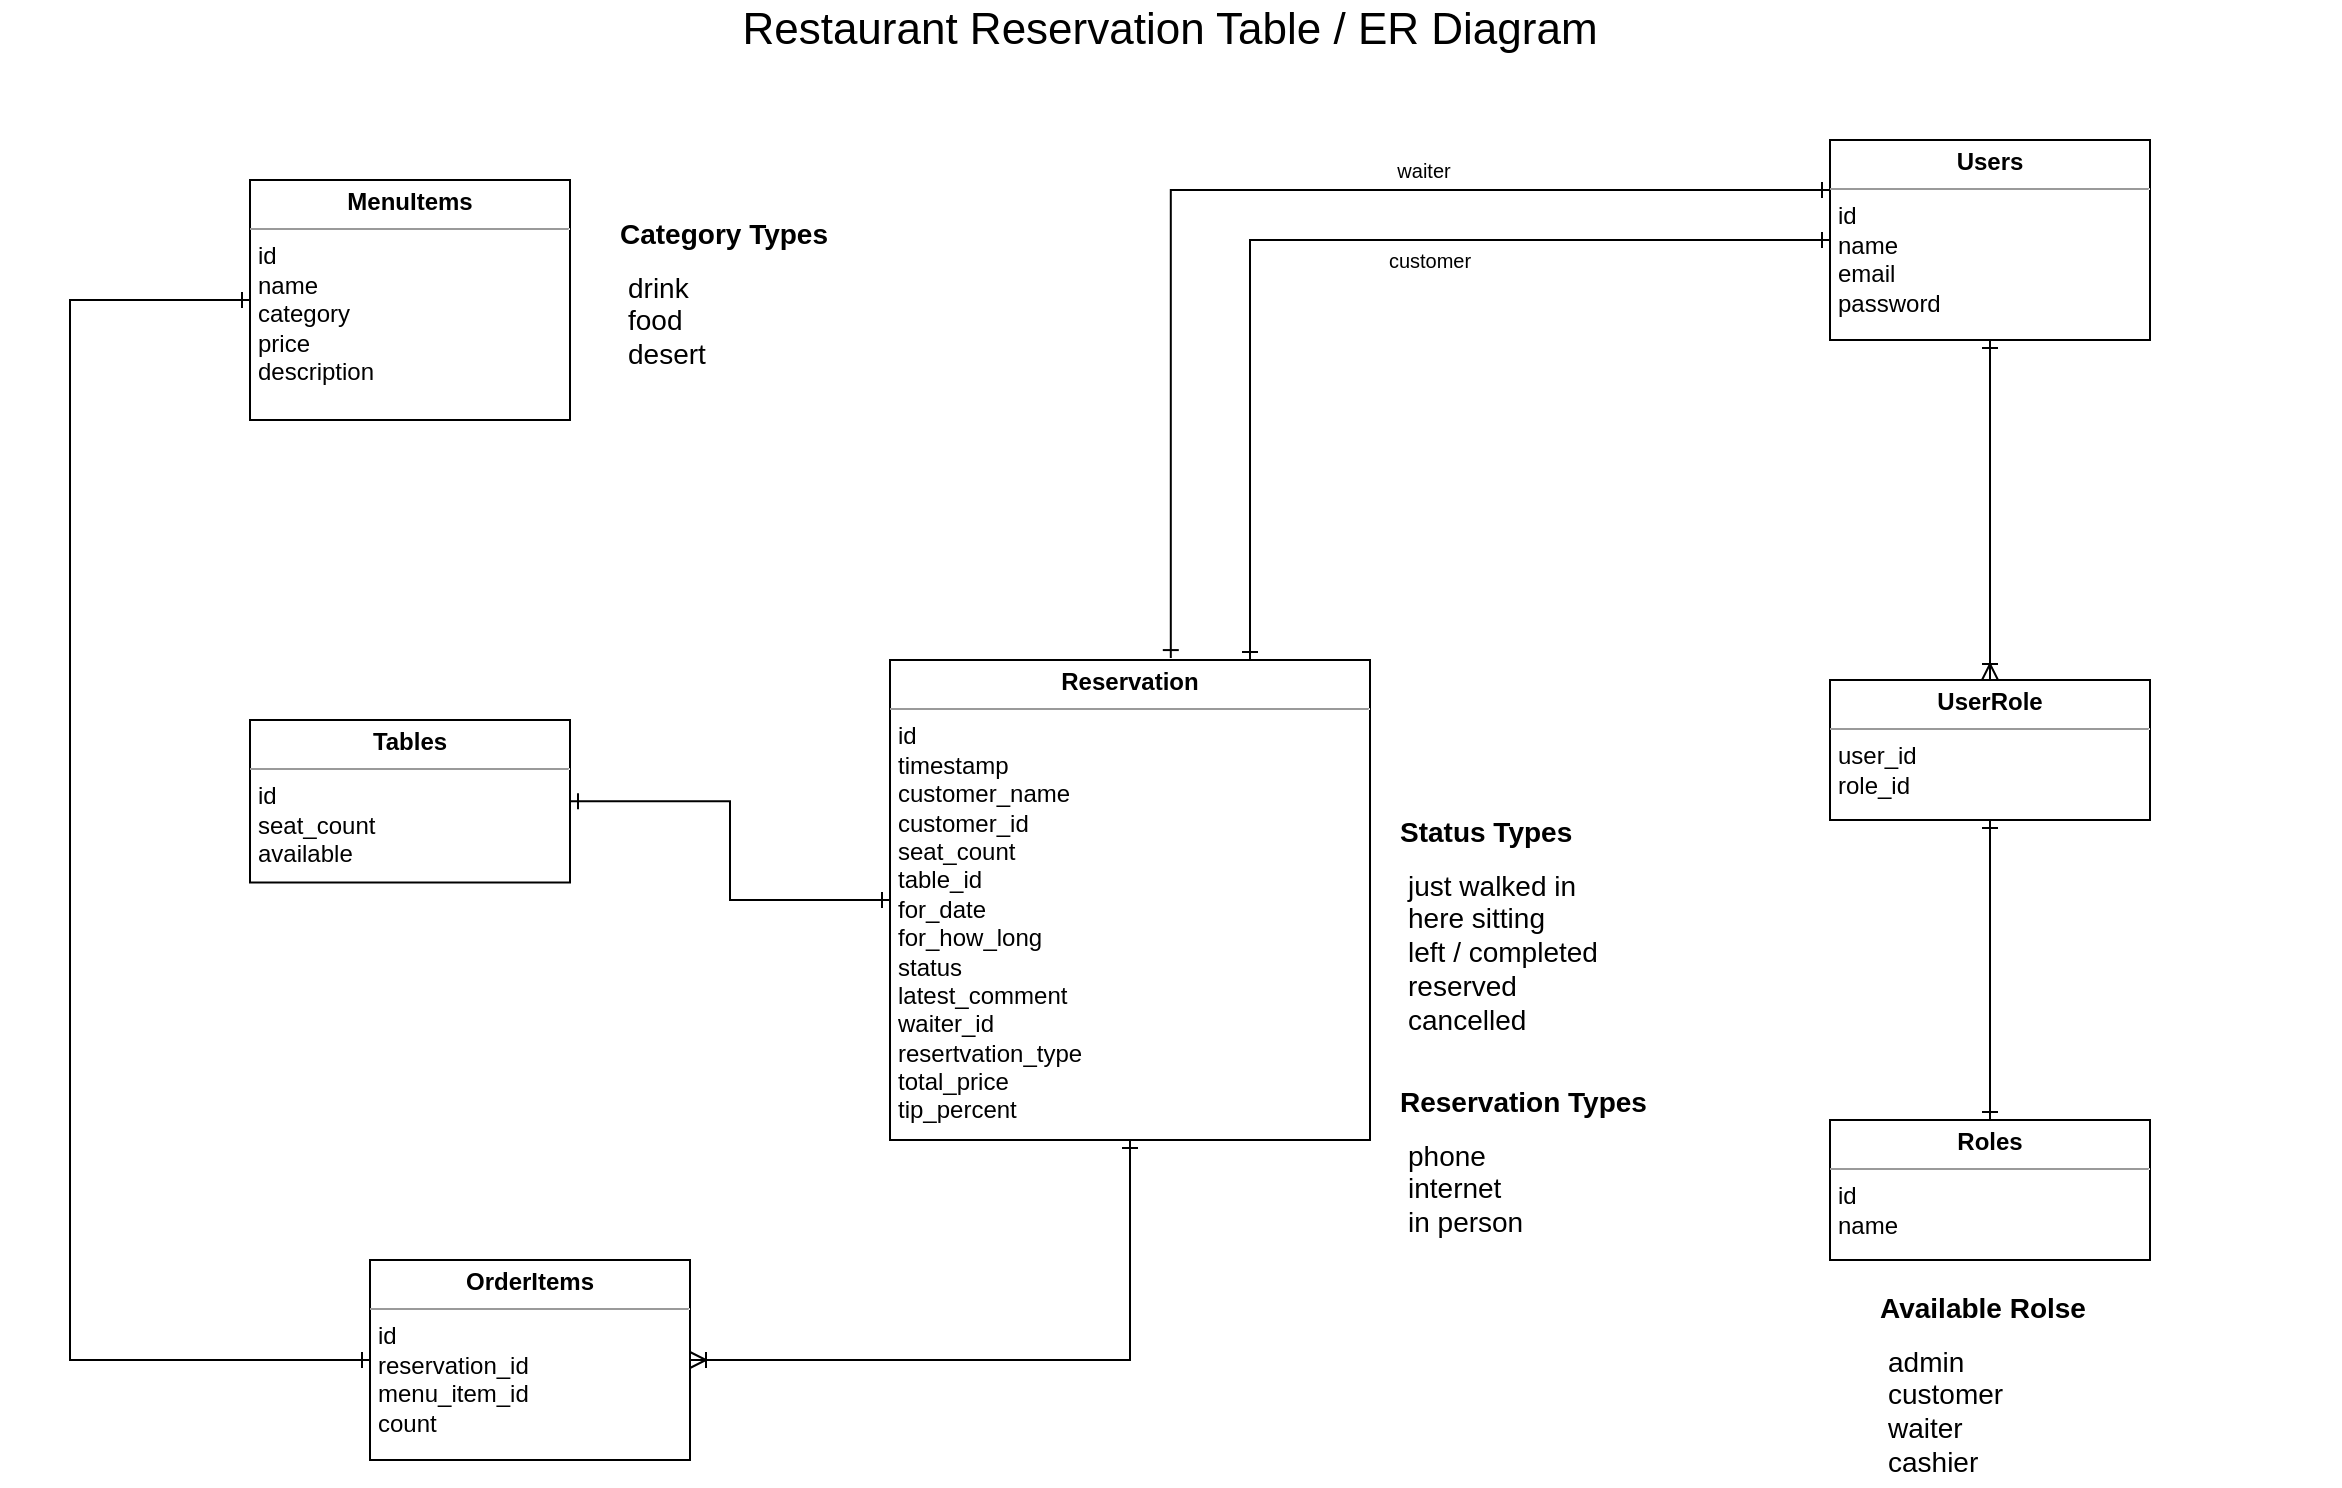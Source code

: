 <mxfile version="20.8.16" type="device"><diagram name="Page-1" id="G5EX8Vy-Cbu-R1nyykUL"><mxGraphModel dx="1974" dy="1204" grid="1" gridSize="10" guides="1" tooltips="1" connect="1" arrows="1" fold="1" page="1" pageScale="1" pageWidth="3300" pageHeight="4681" background="#FFFFFF" math="0" shadow="0"><root><mxCell id="0"/><mxCell id="1" parent="0"/><mxCell id="goD7f1i-W1BPPLskCMS5-74" value="&lt;font style=&quot;font-size: 22px;&quot;&gt;Restaurant Reservation Table / ER Diagram&lt;/font&gt;" style="text;html=1;strokeColor=none;fillColor=none;align=center;verticalAlign=middle;whiteSpace=wrap;rounded=0;fontSize=16;" parent="1" vertex="1"><mxGeometry x="35" y="70" width="1170" height="30" as="geometry"/></mxCell><mxCell id="goD7f1i-W1BPPLskCMS5-76" value="&lt;p style=&quot;margin:0px;margin-top:4px;text-align:center;&quot;&gt;&lt;b&gt;MenuItems&lt;/b&gt;&lt;/p&gt;&lt;hr size=&quot;1&quot;&gt;&lt;p style=&quot;margin:0px;margin-left:4px;&quot;&gt;id&lt;/p&gt;&lt;p style=&quot;margin:0px;margin-left:4px;&quot;&gt;name&lt;/p&gt;&lt;p style=&quot;margin:0px;margin-left:4px;&quot;&gt;category&lt;/p&gt;&lt;p style=&quot;margin:0px;margin-left:4px;&quot;&gt;price&lt;/p&gt;&lt;p style=&quot;margin:0px;margin-left:4px;&quot;&gt;description&lt;/p&gt;&lt;p style=&quot;margin:0px;margin-left:4px;&quot;&gt;&lt;br&gt;&lt;/p&gt;&lt;p style=&quot;margin:0px;margin-left:4px;&quot;&gt;&lt;br&gt;&lt;/p&gt;&lt;p style=&quot;margin:0px;margin-left:4px;&quot;&gt;&lt;br&gt;&lt;/p&gt;&lt;p style=&quot;margin:0px;margin-left:4px;&quot;&gt;&lt;br&gt;&lt;/p&gt;&lt;p style=&quot;margin:0px;margin-left:4px;&quot;&gt;&lt;br&gt;&lt;/p&gt;&lt;p style=&quot;margin:0px;margin-left:4px;&quot;&gt;&lt;br&gt;&lt;/p&gt;&lt;hr size=&quot;1&quot;&gt;&lt;p style=&quot;margin:0px;margin-left:4px;&quot;&gt;&lt;br&gt;&lt;/p&gt;&lt;p style=&quot;margin:0px;margin-left:4px;&quot;&gt;&lt;br&gt;&lt;/p&gt;&lt;p style=&quot;margin:0px;margin-left:4px;&quot;&gt;&lt;br&gt;&lt;/p&gt;" style="verticalAlign=top;align=left;overflow=fill;fontSize=12;fontFamily=Helvetica;html=1;rounded=0;shadow=0;comic=0;labelBackgroundColor=none;strokeWidth=1" parent="1" vertex="1"><mxGeometry x="160" y="160" width="160" height="120" as="geometry"/></mxCell><mxCell id="goD7f1i-W1BPPLskCMS5-98" value="&lt;p style=&quot;margin:0px;margin-top:4px;text-align:center;&quot;&gt;&lt;b&gt;Tables&lt;/b&gt;&lt;/p&gt;&lt;hr size=&quot;1&quot;&gt;&lt;p style=&quot;margin:0px;margin-left:4px;&quot;&gt;id&lt;/p&gt;&lt;p style=&quot;margin:0px;margin-left:4px;&quot;&gt;seat_count&lt;/p&gt;&lt;p style=&quot;margin:0px;margin-left:4px;&quot;&gt;available&lt;/p&gt;&lt;p style=&quot;margin:0px;margin-left:4px;&quot;&gt;&lt;br&gt;&lt;/p&gt;&lt;p style=&quot;margin:0px;margin-left:4px;&quot;&gt;&lt;br&gt;&lt;/p&gt;&lt;p style=&quot;margin:0px;margin-left:4px;&quot;&gt;&lt;br&gt;&lt;/p&gt;&lt;p style=&quot;margin:0px;margin-left:4px;&quot;&gt;&lt;br&gt;&lt;/p&gt;&lt;p style=&quot;margin:0px;margin-left:4px;&quot;&gt;&lt;br&gt;&lt;/p&gt;&lt;p style=&quot;margin:0px;margin-left:4px;&quot;&gt;&lt;br&gt;&lt;/p&gt;&lt;p style=&quot;margin:0px;margin-left:4px;&quot;&gt;&lt;br&gt;&lt;/p&gt;&lt;hr size=&quot;1&quot;&gt;&lt;p style=&quot;margin:0px;margin-left:4px;&quot;&gt;&lt;br&gt;&lt;/p&gt;" style="verticalAlign=top;align=left;overflow=fill;fontSize=12;fontFamily=Helvetica;html=1;rounded=0;shadow=0;comic=0;labelBackgroundColor=none;strokeWidth=1" parent="1" vertex="1"><mxGeometry x="160" y="430" width="160" height="81.25" as="geometry"/></mxCell><mxCell id="goD7f1i-W1BPPLskCMS5-107" style="edgeStyle=orthogonalEdgeStyle;rounded=0;orthogonalLoop=1;jettySize=auto;html=1;exitX=0.585;exitY=-0.004;exitDx=0;exitDy=0;entryX=0;entryY=0.25;entryDx=0;entryDy=0;fontSize=14;startArrow=ERone;startFill=0;endArrow=ERone;endFill=0;exitPerimeter=0;" parent="1" source="goD7f1i-W1BPPLskCMS5-102" target="goD7f1i-W1BPPLskCMS5-79" edge="1"><mxGeometry relative="1" as="geometry"/></mxCell><mxCell id="goD7f1i-W1BPPLskCMS5-114" style="edgeStyle=orthogonalEdgeStyle;rounded=0;orthogonalLoop=1;jettySize=auto;html=1;fontSize=14;startArrow=ERone;startFill=0;endArrow=ERone;endFill=0;entryX=1;entryY=0.5;entryDx=0;entryDy=0;" parent="1" source="goD7f1i-W1BPPLskCMS5-102" target="goD7f1i-W1BPPLskCMS5-98" edge="1"><mxGeometry relative="1" as="geometry"><mxPoint x="340" y="450" as="targetPoint"/></mxGeometry></mxCell><mxCell id="goD7f1i-W1BPPLskCMS5-102" value="&lt;p style=&quot;margin:0px;margin-top:4px;text-align:center;&quot;&gt;&lt;b&gt;Reservation&lt;/b&gt;&lt;/p&gt;&lt;hr size=&quot;1&quot;&gt;&lt;p style=&quot;margin:0px;margin-left:4px;&quot;&gt;id&lt;/p&gt;&lt;p style=&quot;margin:0px;margin-left:4px;&quot;&gt;timestamp&lt;/p&gt;&lt;p style=&quot;margin:0px;margin-left:4px;&quot;&gt;customer_name&lt;/p&gt;&lt;p style=&quot;margin:0px;margin-left:4px;&quot;&gt;customer_id&lt;/p&gt;&lt;p style=&quot;margin:0px;margin-left:4px;&quot;&gt;seat_count&lt;/p&gt;&lt;p style=&quot;margin:0px;margin-left:4px;&quot;&gt;&lt;span style=&quot;background-color: initial;&quot;&gt;table_id&lt;/span&gt;&lt;br&gt;&lt;/p&gt;&lt;p style=&quot;margin:0px;margin-left:4px;&quot;&gt;for_date&lt;/p&gt;&lt;p style=&quot;margin:0px;margin-left:4px;&quot;&gt;for_how_long&lt;/p&gt;&lt;p style=&quot;margin:0px;margin-left:4px;&quot;&gt;status&lt;/p&gt;&lt;p style=&quot;margin:0px;margin-left:4px;&quot;&gt;latest_comment&lt;/p&gt;&lt;p style=&quot;margin:0px;margin-left:4px;&quot;&gt;waiter_id&lt;/p&gt;&lt;p style=&quot;margin:0px;margin-left:4px;&quot;&gt;resertvation_type&amp;nbsp;&lt;/p&gt;&lt;p style=&quot;margin:0px;margin-left:4px;&quot;&gt;total_price&lt;/p&gt;&lt;p style=&quot;margin:0px;margin-left:4px;&quot;&gt;tip_percent&lt;/p&gt;" style="verticalAlign=top;align=left;overflow=fill;fontSize=12;fontFamily=Helvetica;html=1;rounded=0;shadow=0;comic=0;labelBackgroundColor=none;strokeWidth=1" parent="1" vertex="1"><mxGeometry x="480" y="400" width="240" height="240" as="geometry"/></mxCell><mxCell id="goD7f1i-W1BPPLskCMS5-104" value="&lt;h1 style=&quot;font-size: 14px;&quot;&gt;&lt;font style=&quot;font-size: 14px;&quot;&gt;Status Types&lt;/font&gt;&lt;/h1&gt;&lt;p style=&quot;border-color: var(--border-color); margin: 0px 0px 0px 4px; font-size: 14px;&quot;&gt;&lt;font style=&quot;font-size: 14px;&quot;&gt;just walked in&lt;/font&gt;&lt;/p&gt;&lt;p style=&quot;border-color: var(--border-color); margin: 0px 0px 0px 4px; font-size: 14px;&quot;&gt;&lt;font style=&quot;font-size: 14px;&quot;&gt;here sitting&lt;/font&gt;&lt;/p&gt;&lt;p style=&quot;border-color: var(--border-color); margin: 0px 0px 0px 4px; font-size: 14px;&quot;&gt;&lt;font style=&quot;font-size: 14px;&quot;&gt;left / completed&lt;/font&gt;&lt;/p&gt;&lt;p style=&quot;border-color: var(--border-color); margin: 0px 0px 0px 4px; font-size: 14px;&quot;&gt;&lt;font style=&quot;font-size: 14px;&quot;&gt;reserved&lt;/font&gt;&lt;/p&gt;&lt;p style=&quot;border-color: var(--border-color); margin: 0px 0px 0px 4px; font-size: 14px;&quot;&gt;&lt;font style=&quot;font-size: 14px;&quot;&gt;cancelled&lt;/font&gt;&lt;/p&gt;" style="text;html=1;strokeColor=none;fillColor=none;spacing=5;spacingTop=-20;whiteSpace=wrap;overflow=hidden;rounded=0;fontSize=10;" parent="1" vertex="1"><mxGeometry x="730" y="478.75" width="190" height="120" as="geometry"/></mxCell><mxCell id="goD7f1i-W1BPPLskCMS5-105" value="&lt;h1 style=&quot;font-size: 14px;&quot;&gt;&lt;font style=&quot;font-size: 14px;&quot;&gt;Category Types&lt;/font&gt;&lt;/h1&gt;&lt;p style=&quot;border-color: var(--border-color); margin: 0px 0px 0px 4px; font-size: 14px;&quot;&gt;drink&lt;/p&gt;&lt;p style=&quot;border-color: var(--border-color); margin: 0px 0px 0px 4px; font-size: 14px;&quot;&gt;food&lt;/p&gt;&lt;p style=&quot;border-color: var(--border-color); margin: 0px 0px 0px 4px; font-size: 14px;&quot;&gt;desert&lt;/p&gt;" style="text;html=1;strokeColor=none;fillColor=none;spacing=5;spacingTop=-20;whiteSpace=wrap;overflow=hidden;rounded=0;fontSize=10;" parent="1" vertex="1"><mxGeometry x="340" y="180" width="140" height="90" as="geometry"/></mxCell><mxCell id="goD7f1i-W1BPPLskCMS5-119" style="edgeStyle=orthogonalEdgeStyle;rounded=0;orthogonalLoop=1;jettySize=auto;html=1;fontSize=14;startArrow=ERone;startFill=0;endArrow=ERoneToMany;endFill=0;entryX=1;entryY=0.5;entryDx=0;entryDy=0;exitX=0.5;exitY=1;exitDx=0;exitDy=0;" parent="1" source="goD7f1i-W1BPPLskCMS5-102" target="goD7f1i-W1BPPLskCMS5-118" edge="1"><mxGeometry relative="1" as="geometry"><mxPoint x="540" y="670" as="sourcePoint"/><mxPoint x="780" y="920" as="targetPoint"/></mxGeometry></mxCell><mxCell id="goD7f1i-W1BPPLskCMS5-123" style="edgeStyle=orthogonalEdgeStyle;rounded=0;orthogonalLoop=1;jettySize=auto;html=1;fontSize=14;startArrow=ERone;startFill=0;endArrow=ERone;endFill=0;exitX=0;exitY=0.5;exitDx=0;exitDy=0;entryX=0;entryY=0.5;entryDx=0;entryDy=0;" parent="1" source="goD7f1i-W1BPPLskCMS5-118" target="goD7f1i-W1BPPLskCMS5-76" edge="1"><mxGeometry relative="1" as="geometry"><Array as="points"><mxPoint x="70" y="750"/><mxPoint x="70" y="220"/></Array><mxPoint x="130" y="220" as="targetPoint"/></mxGeometry></mxCell><mxCell id="goD7f1i-W1BPPLskCMS5-118" value="&lt;p style=&quot;margin:0px;margin-top:4px;text-align:center;&quot;&gt;&lt;b&gt;OrderItems&lt;/b&gt;&lt;/p&gt;&lt;hr size=&quot;1&quot;&gt;&lt;p style=&quot;margin:0px;margin-left:4px;&quot;&gt;&lt;span style=&quot;background-color: initial;&quot;&gt;id&lt;/span&gt;&lt;/p&gt;&lt;p style=&quot;margin:0px;margin-left:4px;&quot;&gt;&lt;span style=&quot;background-color: initial;&quot;&gt;reservation_id&lt;/span&gt;&lt;/p&gt;&lt;p style=&quot;margin:0px;margin-left:4px;&quot;&gt;menu_item_id&lt;/p&gt;&lt;p style=&quot;margin:0px;margin-left:4px;&quot;&gt;count&lt;/p&gt;" style="verticalAlign=top;align=left;overflow=fill;fontSize=12;fontFamily=Helvetica;html=1;rounded=0;shadow=0;comic=0;labelBackgroundColor=none;strokeWidth=1" parent="1" vertex="1"><mxGeometry x="220" y="700" width="160" height="100" as="geometry"/></mxCell><mxCell id="goD7f1i-W1BPPLskCMS5-126" value="&lt;h1 style=&quot;font-size: 14px;&quot;&gt;&lt;font style=&quot;font-size: 14px;&quot;&gt;Reservation Types&lt;/font&gt;&lt;/h1&gt;&lt;p style=&quot;border-color: var(--border-color); margin: 0px 0px 0px 4px; font-size: 14px;&quot;&gt;phone&lt;/p&gt;&lt;p style=&quot;border-color: var(--border-color); margin: 0px 0px 0px 4px; font-size: 14px;&quot;&gt;internet&lt;/p&gt;&lt;p style=&quot;border-color: var(--border-color); margin: 0px 0px 0px 4px; font-size: 14px;&quot;&gt;in person&lt;/p&gt;" style="text;html=1;strokeColor=none;fillColor=none;spacing=5;spacingTop=-20;whiteSpace=wrap;overflow=hidden;rounded=0;fontSize=10;" parent="1" vertex="1"><mxGeometry x="730" y="614" width="190" height="86" as="geometry"/></mxCell><mxCell id="goD7f1i-W1BPPLskCMS5-128" value="&lt;h1 style=&quot;font-size: 14px;&quot;&gt;&lt;font style=&quot;font-size: 14px;&quot;&gt;Available Rolse&lt;/font&gt;&lt;/h1&gt;&lt;p style=&quot;border-color: var(--border-color); margin: 0px 0px 0px 4px; font-size: 14px;&quot;&gt;admin&lt;/p&gt;&lt;p style=&quot;border-color: var(--border-color); margin: 0px 0px 0px 4px; font-size: 14px;&quot;&gt;customer&lt;/p&gt;&lt;p style=&quot;border-color: var(--border-color); margin: 0px 0px 0px 4px; font-size: 14px;&quot;&gt;waiter&lt;/p&gt;&lt;p style=&quot;border-color: var(--border-color); margin: 0px 0px 0px 4px; font-size: 14px;&quot;&gt;cashier&lt;/p&gt;" style="text;html=1;strokeColor=none;fillColor=none;spacing=5;spacingTop=-20;whiteSpace=wrap;overflow=hidden;rounded=0;fontSize=10;" parent="1" vertex="1"><mxGeometry x="970" y="717" width="180" height="96" as="geometry"/></mxCell><mxCell id="goD7f1i-W1BPPLskCMS5-79" value="&lt;p style=&quot;margin:0px;margin-top:4px;text-align:center;&quot;&gt;&lt;b&gt;Users&lt;/b&gt;&lt;/p&gt;&lt;hr size=&quot;1&quot;&gt;&lt;p style=&quot;margin:0px;margin-left:4px;&quot;&gt;id&lt;/p&gt;&lt;p style=&quot;margin:0px;margin-left:4px;&quot;&gt;name&lt;/p&gt;&lt;p style=&quot;margin:0px;margin-left:4px;&quot;&gt;email&lt;/p&gt;&lt;p style=&quot;margin:0px;margin-left:4px;&quot;&gt;password&lt;/p&gt;" style="verticalAlign=top;align=left;overflow=fill;fontSize=12;fontFamily=Helvetica;html=1;rounded=0;shadow=0;comic=0;labelBackgroundColor=none;strokeWidth=1" parent="1" vertex="1"><mxGeometry x="950" y="140" width="160" height="100" as="geometry"/></mxCell><mxCell id="goD7f1i-W1BPPLskCMS5-85" value="&lt;p style=&quot;margin:0px;margin-top:4px;text-align:center;&quot;&gt;&lt;b&gt;UserRole&lt;/b&gt;&lt;/p&gt;&lt;hr size=&quot;1&quot;&gt;&lt;p style=&quot;margin:0px;margin-left:4px;&quot;&gt;user_id&lt;br&gt;&lt;/p&gt;&lt;p style=&quot;margin:0px;margin-left:4px;&quot;&gt;role_id&lt;/p&gt;" style="verticalAlign=top;align=left;overflow=fill;fontSize=12;fontFamily=Helvetica;html=1;rounded=0;shadow=0;comic=0;labelBackgroundColor=none;strokeWidth=1" parent="1" vertex="1"><mxGeometry x="950" y="410" width="160" height="70" as="geometry"/></mxCell><mxCell id="goD7f1i-W1BPPLskCMS5-88" style="edgeStyle=orthogonalEdgeStyle;rounded=0;orthogonalLoop=1;jettySize=auto;html=1;entryX=0.5;entryY=0;entryDx=0;entryDy=0;fontSize=22;endArrow=ERoneToMany;endFill=0;startArrow=ERone;startFill=0;" parent="1" source="goD7f1i-W1BPPLskCMS5-79" target="goD7f1i-W1BPPLskCMS5-85" edge="1"><mxGeometry relative="1" as="geometry"/></mxCell><mxCell id="goD7f1i-W1BPPLskCMS5-82" value="&lt;p style=&quot;margin:0px;margin-top:4px;text-align:center;&quot;&gt;&lt;b&gt;Roles&lt;/b&gt;&lt;/p&gt;&lt;hr size=&quot;1&quot;&gt;&lt;p style=&quot;margin:0px;margin-left:4px;&quot;&gt;id&lt;/p&gt;&lt;p style=&quot;margin:0px;margin-left:4px;&quot;&gt;name&lt;span style=&quot;background-color: initial;&quot;&gt;&amp;nbsp;&lt;/span&gt;&lt;font style=&quot;background-color: initial;&quot; color=&quot;#cda2be&quot;&gt;&amp;nbsp;&amp;nbsp;&lt;/font&gt;&lt;/p&gt;" style="verticalAlign=top;align=left;overflow=fill;fontSize=12;fontFamily=Helvetica;html=1;rounded=0;shadow=0;comic=0;labelBackgroundColor=none;strokeWidth=1" parent="1" vertex="1"><mxGeometry x="950" y="630" width="160" height="70" as="geometry"/></mxCell><mxCell id="goD7f1i-W1BPPLskCMS5-92" style="edgeStyle=orthogonalEdgeStyle;rounded=0;orthogonalLoop=1;jettySize=auto;html=1;fontSize=22;endArrow=ERone;endFill=0;startArrow=ERone;startFill=0;entryX=0.5;entryY=0;entryDx=0;entryDy=0;exitX=0.5;exitY=1;exitDx=0;exitDy=0;" parent="1" source="goD7f1i-W1BPPLskCMS5-85" target="goD7f1i-W1BPPLskCMS5-82" edge="1"><mxGeometry relative="1" as="geometry"><mxPoint x="1040" y="560" as="sourcePoint"/><mxPoint x="1070" y="610" as="targetPoint"/></mxGeometry></mxCell><mxCell id="iXmSecTeBjxYReBpFzkp-3" style="edgeStyle=orthogonalEdgeStyle;rounded=0;orthogonalLoop=1;jettySize=auto;html=1;entryX=0;entryY=0.5;entryDx=0;entryDy=0;fontSize=14;startArrow=ERone;startFill=0;endArrow=ERone;endFill=0;" parent="1" source="goD7f1i-W1BPPLskCMS5-102" target="goD7f1i-W1BPPLskCMS5-79" edge="1"><mxGeometry relative="1" as="geometry"><mxPoint x="560" y="390" as="sourcePoint"/><mxPoint x="880" y="100" as="targetPoint"/><Array as="points"><mxPoint x="660" y="190"/></Array></mxGeometry></mxCell><mxCell id="iXmSecTeBjxYReBpFzkp-4" value="&lt;font style=&quot;font-size: 10px;&quot;&gt;customer&lt;/font&gt;" style="text;html=1;strokeColor=none;fillColor=none;align=center;verticalAlign=middle;whiteSpace=wrap;rounded=0;" parent="1" vertex="1"><mxGeometry x="720" y="185" width="60" height="30" as="geometry"/></mxCell><mxCell id="iXmSecTeBjxYReBpFzkp-5" value="&lt;font style=&quot;font-size: 10px;&quot;&gt;waiter&lt;/font&gt;" style="text;html=1;strokeColor=none;fillColor=none;align=center;verticalAlign=middle;whiteSpace=wrap;rounded=0;" parent="1" vertex="1"><mxGeometry x="717" y="140" width="60" height="30" as="geometry"/></mxCell></root></mxGraphModel></diagram></mxfile>